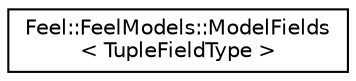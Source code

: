 digraph "Graphical Class Hierarchy"
{
 // LATEX_PDF_SIZE
  edge [fontname="Helvetica",fontsize="10",labelfontname="Helvetica",labelfontsize="10"];
  node [fontname="Helvetica",fontsize="10",shape=record];
  rankdir="LR";
  Node0 [label="Feel::FeelModels::ModelFields\l\< TupleFieldType \>",height=0.2,width=0.4,color="black", fillcolor="white", style="filled",URL="$classFeel_1_1FeelModels_1_1ModelFields.html",tooltip=" "];
}
